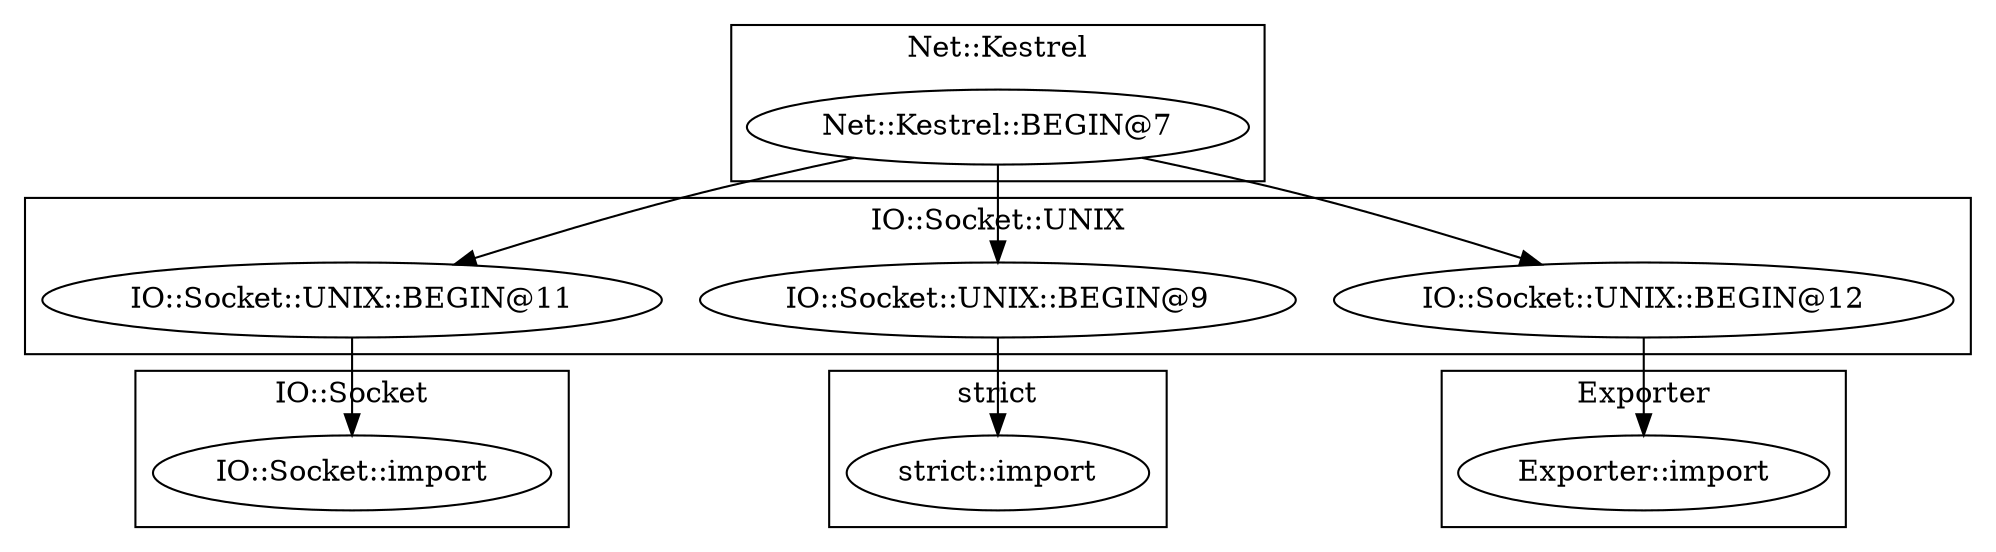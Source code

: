 digraph {
graph [overlap=false]
subgraph cluster_IO_Socket_UNIX {
	label="IO::Socket::UNIX";
	"IO::Socket::UNIX::BEGIN@11";
	"IO::Socket::UNIX::BEGIN@9";
	"IO::Socket::UNIX::BEGIN@12";
}
subgraph cluster_Net_Kestrel {
	label="Net::Kestrel";
	"Net::Kestrel::BEGIN@7";
}
subgraph cluster_strict {
	label="strict";
	"strict::import";
}
subgraph cluster_Exporter {
	label="Exporter";
	"Exporter::import";
}
subgraph cluster_IO_Socket {
	label="IO::Socket";
	"IO::Socket::import";
}
"IO::Socket::UNIX::BEGIN@12" -> "Exporter::import";
"Net::Kestrel::BEGIN@7" -> "IO::Socket::UNIX::BEGIN@9";
"IO::Socket::UNIX::BEGIN@9" -> "strict::import";
"Net::Kestrel::BEGIN@7" -> "IO::Socket::UNIX::BEGIN@11";
"IO::Socket::UNIX::BEGIN@11" -> "IO::Socket::import";
"Net::Kestrel::BEGIN@7" -> "IO::Socket::UNIX::BEGIN@12";
}
